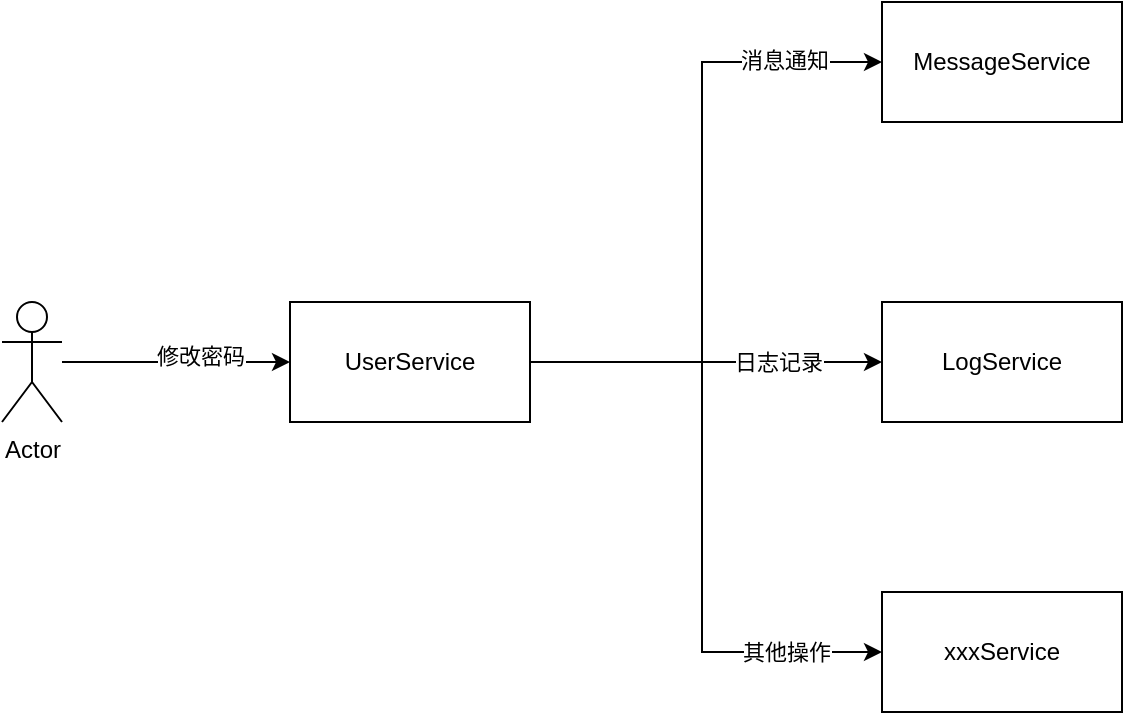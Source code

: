 <mxfile version="21.5.1" type="embed" pages="2">
  <diagram id="inMPcjYvnmvmxzhDKLPN" name="services">
    <mxGraphModel dx="2049" dy="1243" grid="1" gridSize="10" guides="1" tooltips="1" connect="1" arrows="1" fold="1" page="1" pageScale="1" pageWidth="827" pageHeight="1169" math="0" shadow="0">
      <root>
        <mxCell id="0" />
        <mxCell id="1" parent="0" />
        <mxCell id="7" value="" style="edgeStyle=orthogonalEdgeStyle;rounded=0;orthogonalLoop=1;jettySize=auto;html=1;" edge="1" parent="1" source="2" target="6">
          <mxGeometry relative="1" as="geometry" />
        </mxCell>
        <mxCell id="12" value="日志记录" style="edgeLabel;html=1;align=center;verticalAlign=middle;resizable=0;points=[];" vertex="1" connectable="0" parent="7">
          <mxGeometry x="0.409" relative="1" as="geometry">
            <mxPoint as="offset" />
          </mxGeometry>
        </mxCell>
        <mxCell id="9" value="" style="edgeStyle=orthogonalEdgeStyle;rounded=0;orthogonalLoop=1;jettySize=auto;html=1;" edge="1" parent="1" source="2" target="8">
          <mxGeometry relative="1" as="geometry">
            <Array as="points">
              <mxPoint x="460" y="500" />
              <mxPoint x="460" y="350" />
            </Array>
          </mxGeometry>
        </mxCell>
        <mxCell id="13" value="消息通知" style="edgeLabel;html=1;align=center;verticalAlign=middle;resizable=0;points=[];" vertex="1" connectable="0" parent="9">
          <mxGeometry x="0.699" y="1" relative="1" as="geometry">
            <mxPoint as="offset" />
          </mxGeometry>
        </mxCell>
        <mxCell id="11" value="" style="edgeStyle=orthogonalEdgeStyle;rounded=0;orthogonalLoop=1;jettySize=auto;html=1;" edge="1" parent="1" source="2" target="10">
          <mxGeometry relative="1" as="geometry">
            <Array as="points">
              <mxPoint x="460" y="500" />
              <mxPoint x="460" y="645" />
            </Array>
          </mxGeometry>
        </mxCell>
        <mxCell id="14" value="其他操作" style="edgeLabel;html=1;align=center;verticalAlign=middle;resizable=0;points=[];" vertex="1" connectable="0" parent="11">
          <mxGeometry x="0.701" relative="1" as="geometry">
            <mxPoint as="offset" />
          </mxGeometry>
        </mxCell>
        <mxCell id="2" value="UserService" style="rounded=0;whiteSpace=wrap;html=1;" parent="1" vertex="1">
          <mxGeometry x="254" y="470" width="120" height="60" as="geometry" />
        </mxCell>
        <mxCell id="4" value="" style="edgeStyle=orthogonalEdgeStyle;rounded=0;orthogonalLoop=1;jettySize=auto;html=1;" edge="1" parent="1" source="3" target="2">
          <mxGeometry relative="1" as="geometry" />
        </mxCell>
        <mxCell id="5" value="修改密码" style="edgeLabel;html=1;align=center;verticalAlign=middle;resizable=0;points=[];" vertex="1" connectable="0" parent="4">
          <mxGeometry x="0.21" y="3" relative="1" as="geometry">
            <mxPoint as="offset" />
          </mxGeometry>
        </mxCell>
        <mxCell id="3" value="Actor" style="shape=umlActor;verticalLabelPosition=bottom;verticalAlign=top;html=1;outlineConnect=0;" vertex="1" parent="1">
          <mxGeometry x="110" y="470" width="30" height="60" as="geometry" />
        </mxCell>
        <mxCell id="6" value="LogService" style="rounded=0;whiteSpace=wrap;html=1;" vertex="1" parent="1">
          <mxGeometry x="550" y="470" width="120" height="60" as="geometry" />
        </mxCell>
        <mxCell id="8" value="MessageService" style="rounded=0;whiteSpace=wrap;html=1;" vertex="1" parent="1">
          <mxGeometry x="550" y="320" width="120" height="60" as="geometry" />
        </mxCell>
        <mxCell id="10" value="xxxService" style="rounded=0;whiteSpace=wrap;html=1;" vertex="1" parent="1">
          <mxGeometry x="550" y="615" width="120" height="60" as="geometry" />
        </mxCell>
      </root>
    </mxGraphModel>
  </diagram>
  <diagram id="2PZiD6RrkovjuIsK1oKV" name="event">
    <mxGraphModel dx="3187" dy="1933" grid="1" gridSize="10" guides="1" tooltips="1" connect="1" arrows="1" fold="1" page="1" pageScale="1" pageWidth="827" pageHeight="1169" math="0" shadow="0">
      <root>
        <mxCell id="0" />
        <mxCell id="1" parent="0" />
        <mxCell id="vYHZtp1ta6bGkPGBpD8e-1" value="" style="edgeStyle=orthogonalEdgeStyle;rounded=0;orthogonalLoop=1;jettySize=auto;html=1;" edge="1" parent="1" source="vYHZtp1ta6bGkPGBpD8e-7" target="vYHZtp1ta6bGkPGBpD8e-11">
          <mxGeometry relative="1" as="geometry" />
        </mxCell>
        <mxCell id="vYHZtp1ta6bGkPGBpD8e-2" value="监听到事件：日志记录" style="edgeLabel;html=1;align=center;verticalAlign=middle;resizable=0;points=[];" vertex="1" connectable="0" parent="vYHZtp1ta6bGkPGBpD8e-1">
          <mxGeometry x="0.409" relative="1" as="geometry">
            <mxPoint x="-34" as="offset" />
          </mxGeometry>
        </mxCell>
        <mxCell id="vYHZtp1ta6bGkPGBpD8e-3" value="" style="edgeStyle=orthogonalEdgeStyle;rounded=0;orthogonalLoop=1;jettySize=auto;html=1;" edge="1" parent="1" source="vYHZtp1ta6bGkPGBpD8e-7" target="vYHZtp1ta6bGkPGBpD8e-12">
          <mxGeometry relative="1" as="geometry">
            <Array as="points">
              <mxPoint x="586" y="590" />
              <mxPoint x="586" y="440" />
            </Array>
          </mxGeometry>
        </mxCell>
        <mxCell id="vYHZtp1ta6bGkPGBpD8e-4" value="监听到事件：消息通知" style="edgeLabel;html=1;align=center;verticalAlign=middle;resizable=0;points=[];" vertex="1" connectable="0" parent="vYHZtp1ta6bGkPGBpD8e-3">
          <mxGeometry x="0.699" y="1" relative="1" as="geometry">
            <mxPoint x="-37" y="61" as="offset" />
          </mxGeometry>
        </mxCell>
        <mxCell id="vYHZtp1ta6bGkPGBpD8e-5" value="" style="edgeStyle=orthogonalEdgeStyle;rounded=0;orthogonalLoop=1;jettySize=auto;html=1;" edge="1" parent="1" source="vYHZtp1ta6bGkPGBpD8e-7" target="vYHZtp1ta6bGkPGBpD8e-13">
          <mxGeometry relative="1" as="geometry">
            <Array as="points">
              <mxPoint x="586" y="590" />
              <mxPoint x="586" y="735" />
            </Array>
          </mxGeometry>
        </mxCell>
        <mxCell id="vYHZtp1ta6bGkPGBpD8e-6" value="监听到事件：其他操作" style="edgeLabel;html=1;align=center;verticalAlign=middle;resizable=0;points=[];" vertex="1" connectable="0" parent="vYHZtp1ta6bGkPGBpD8e-5">
          <mxGeometry x="0.701" relative="1" as="geometry">
            <mxPoint x="-38" y="-45" as="offset" />
          </mxGeometry>
        </mxCell>
        <mxCell id="vYHZtp1ta6bGkPGBpD8e-7" value="UserChangePassword" style="rounded=0;whiteSpace=wrap;html=1;" vertex="1" parent="1">
          <mxGeometry x="380" y="560" width="120" height="60" as="geometry" />
        </mxCell>
        <mxCell id="vYHZtp1ta6bGkPGBpD8e-8" value="" style="edgeStyle=orthogonalEdgeStyle;rounded=0;orthogonalLoop=1;jettySize=auto;html=1;entryX=0;entryY=0.5;entryDx=0;entryDy=0;" edge="1" parent="1" source="vYHZtp1ta6bGkPGBpD8e-10" target="vYHZtp1ta6bGkPGBpD8e-16">
          <mxGeometry relative="1" as="geometry">
            <mxPoint x="160" y="600" as="targetPoint" />
          </mxGeometry>
        </mxCell>
        <mxCell id="vYHZtp1ta6bGkPGBpD8e-9" value="修改密码" style="edgeLabel;html=1;align=center;verticalAlign=middle;resizable=0;points=[];" vertex="1" connectable="0" parent="vYHZtp1ta6bGkPGBpD8e-8">
          <mxGeometry x="0.21" y="3" relative="1" as="geometry">
            <mxPoint as="offset" />
          </mxGeometry>
        </mxCell>
        <mxCell id="vYHZtp1ta6bGkPGBpD8e-10" value="Actor" style="shape=umlActor;verticalLabelPosition=bottom;verticalAlign=top;html=1;outlineConnect=0;" vertex="1" parent="1">
          <mxGeometry x="20" y="560" width="30" height="60" as="geometry" />
        </mxCell>
        <mxCell id="vYHZtp1ta6bGkPGBpD8e-11" value="LogService" style="rounded=0;whiteSpace=wrap;html=1;" vertex="1" parent="1">
          <mxGeometry x="676" y="560" width="120" height="60" as="geometry" />
        </mxCell>
        <mxCell id="vYHZtp1ta6bGkPGBpD8e-12" value="MessageService" style="rounded=0;whiteSpace=wrap;html=1;" vertex="1" parent="1">
          <mxGeometry x="676" y="410" width="120" height="60" as="geometry" />
        </mxCell>
        <mxCell id="vYHZtp1ta6bGkPGBpD8e-13" value="xxxService" style="rounded=0;whiteSpace=wrap;html=1;" vertex="1" parent="1">
          <mxGeometry x="676" y="705" width="120" height="60" as="geometry" />
        </mxCell>
        <mxCell id="vYHZtp1ta6bGkPGBpD8e-14" value="" style="edgeStyle=orthogonalEdgeStyle;rounded=0;orthogonalLoop=1;jettySize=auto;html=1;" edge="1" parent="1" source="vYHZtp1ta6bGkPGBpD8e-16" target="vYHZtp1ta6bGkPGBpD8e-7">
          <mxGeometry relative="1" as="geometry" />
        </mxCell>
        <mxCell id="vYHZtp1ta6bGkPGBpD8e-15" value="发布密码修改事件" style="edgeLabel;html=1;align=center;verticalAlign=middle;resizable=0;points=[];" vertex="1" connectable="0" parent="vYHZtp1ta6bGkPGBpD8e-14">
          <mxGeometry x="-0.007" relative="1" as="geometry">
            <mxPoint as="offset" />
          </mxGeometry>
        </mxCell>
        <mxCell id="vYHZtp1ta6bGkPGBpD8e-16" value="UserService" style="rounded=0;whiteSpace=wrap;html=1;" vertex="1" parent="1">
          <mxGeometry x="140" y="560" width="120" height="60" as="geometry" />
        </mxCell>
      </root>
    </mxGraphModel>
  </diagram>
</mxfile>
